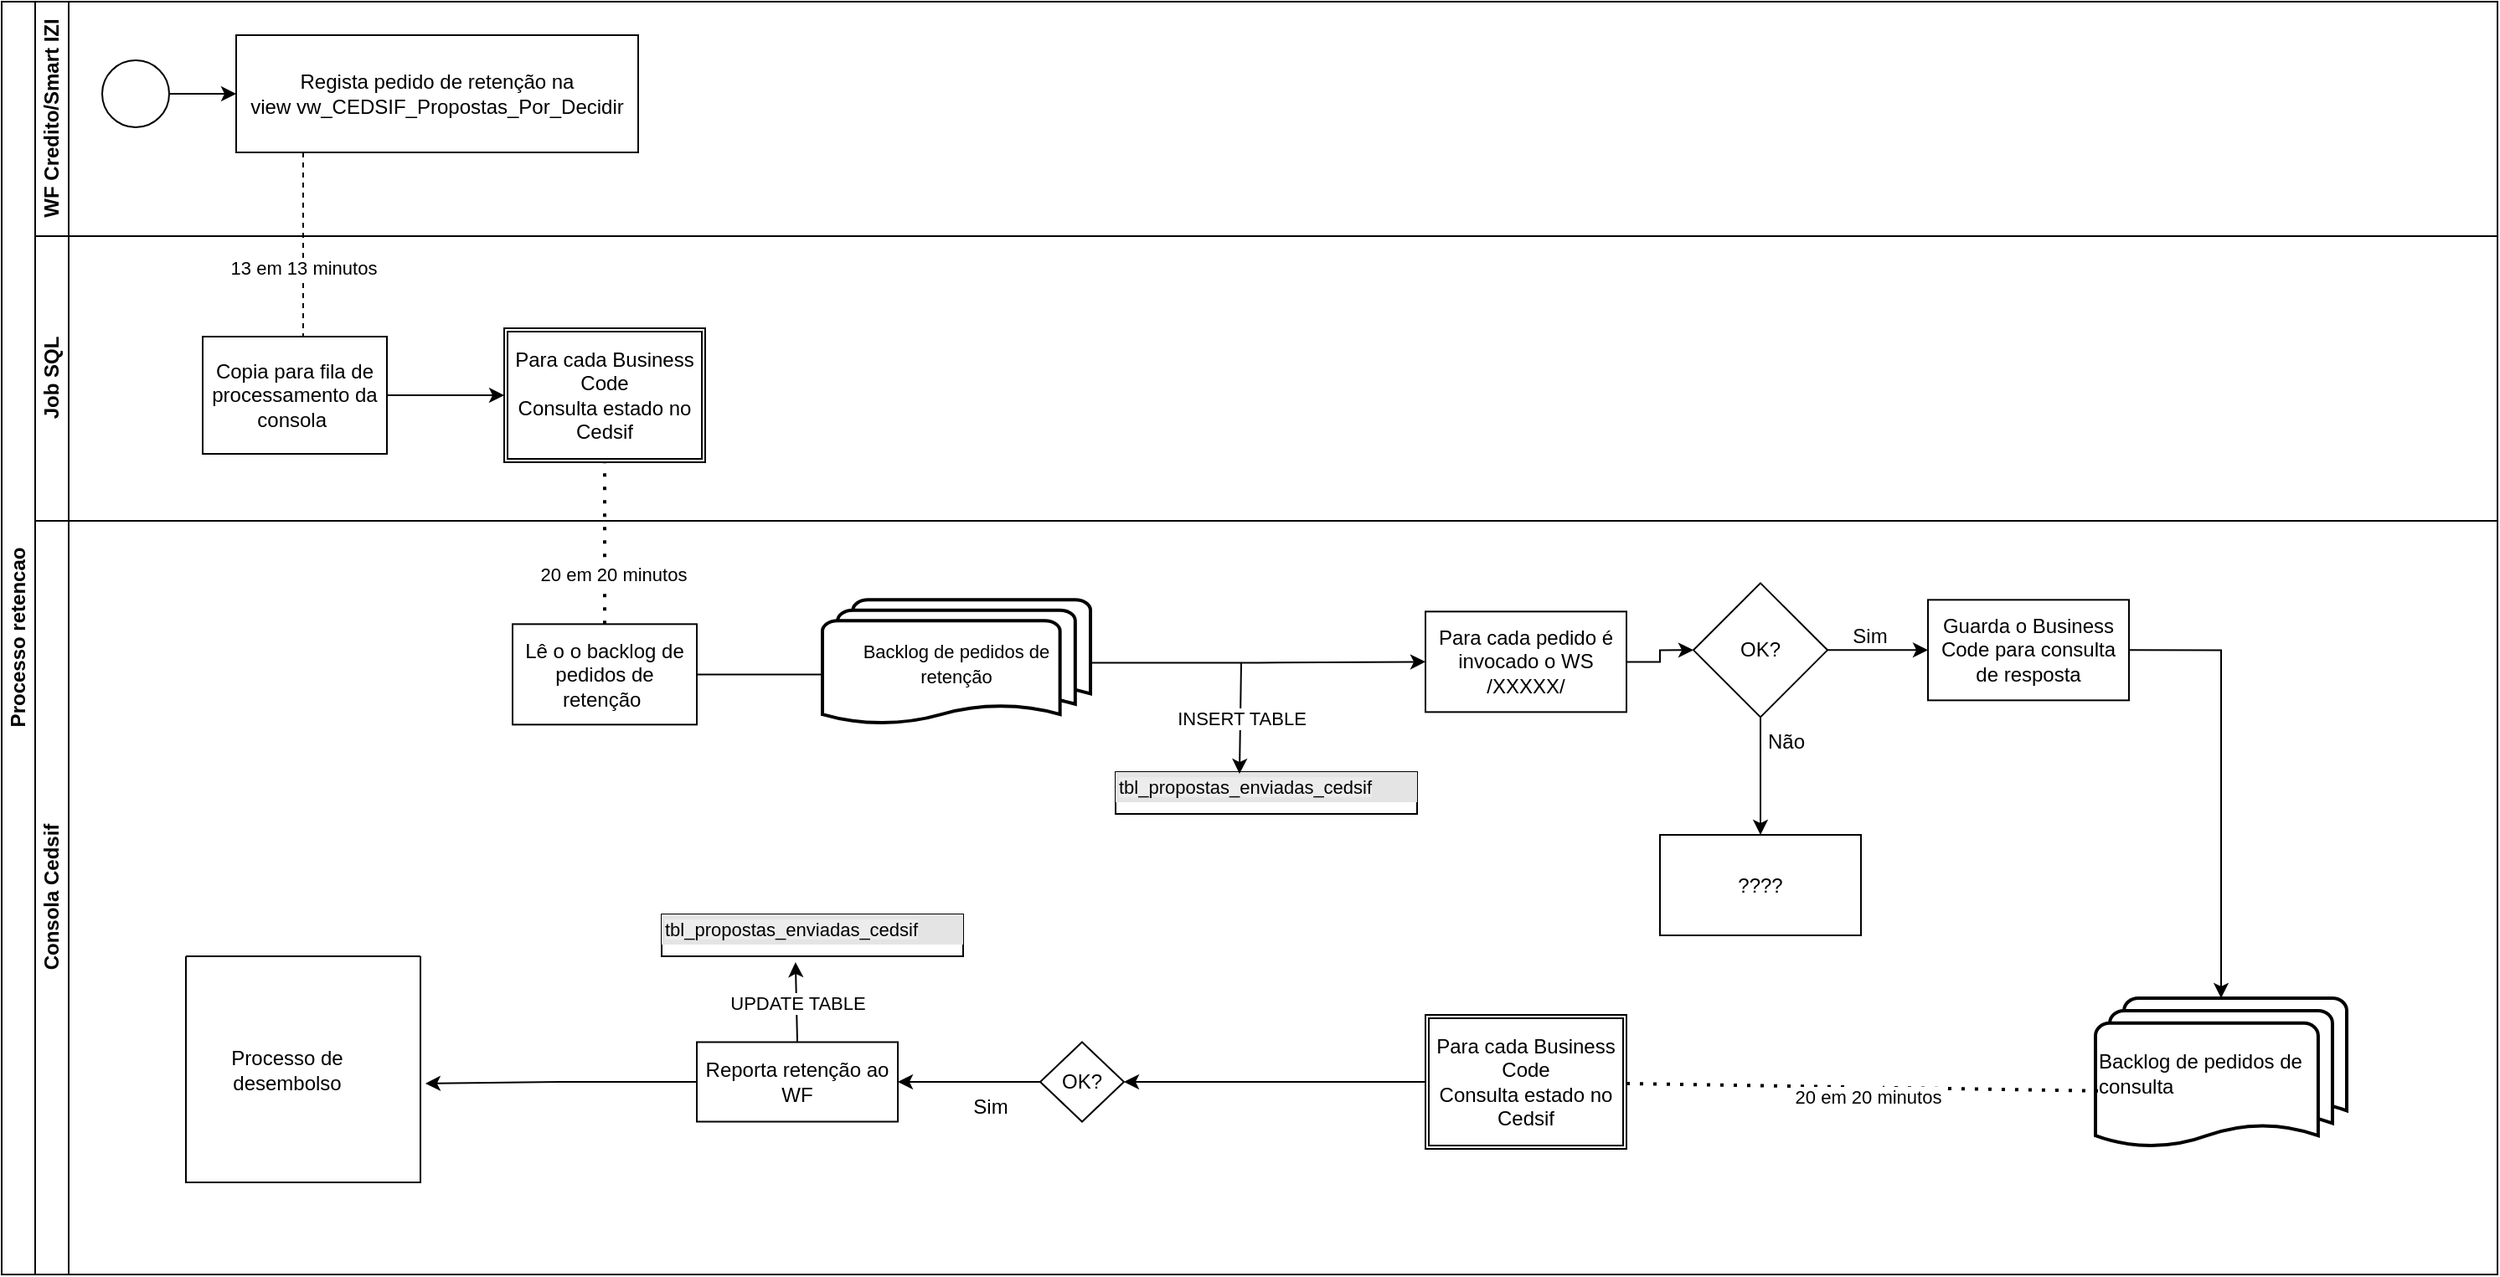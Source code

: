 <mxfile version="28.1.1">
  <diagram id="prtHgNgQTEPvFCAcTncT" name="Page-1">
    <mxGraphModel dx="1668" dy="1021" grid="1" gridSize="10" guides="1" tooltips="1" connect="1" arrows="1" fold="1" page="1" pageScale="1" pageWidth="827" pageHeight="1169" math="0" shadow="0">
      <root>
        <mxCell id="0" />
        <mxCell id="1" parent="0" />
        <mxCell id="dNxyNK7c78bLwvsdeMH5-19" value="Processo retencao" style="swimlane;html=1;childLayout=stackLayout;resizeParent=1;resizeParentMax=0;horizontal=0;startSize=20;horizontalStack=0;" parent="1" vertex="1">
          <mxGeometry x="20" y="125" width="1490" height="760" as="geometry" />
        </mxCell>
        <mxCell id="dNxyNK7c78bLwvsdeMH5-27" value="" style="edgeStyle=orthogonalEdgeStyle;rounded=0;orthogonalLoop=1;jettySize=auto;html=1;dashed=1;endArrow=none;endFill=0;" parent="dNxyNK7c78bLwvsdeMH5-19" source="dNxyNK7c78bLwvsdeMH5-24" target="dNxyNK7c78bLwvsdeMH5-26" edge="1">
          <mxGeometry relative="1" as="geometry">
            <Array as="points">
              <mxPoint x="180" y="185" />
              <mxPoint x="180" y="185" />
            </Array>
          </mxGeometry>
        </mxCell>
        <mxCell id="K_VchCGm_uXAoo02_naL-1" value="13 em 13 minutos" style="edgeLabel;html=1;align=center;verticalAlign=middle;resizable=0;points=[];" parent="dNxyNK7c78bLwvsdeMH5-27" vertex="1" connectable="0">
          <mxGeometry x="0.16" y="-2" relative="1" as="geometry">
            <mxPoint x="2" y="5" as="offset" />
          </mxGeometry>
        </mxCell>
        <mxCell id="dNxyNK7c78bLwvsdeMH5-20" value="WF Credito/Smart IZI" style="swimlane;html=1;startSize=20;horizontal=0;" parent="dNxyNK7c78bLwvsdeMH5-19" vertex="1">
          <mxGeometry x="20" width="1470" height="140" as="geometry" />
        </mxCell>
        <mxCell id="dNxyNK7c78bLwvsdeMH5-25" value="" style="edgeStyle=orthogonalEdgeStyle;rounded=0;orthogonalLoop=1;jettySize=auto;html=1;" parent="dNxyNK7c78bLwvsdeMH5-20" source="dNxyNK7c78bLwvsdeMH5-23" target="dNxyNK7c78bLwvsdeMH5-24" edge="1">
          <mxGeometry relative="1" as="geometry" />
        </mxCell>
        <mxCell id="dNxyNK7c78bLwvsdeMH5-23" value="" style="ellipse;whiteSpace=wrap;html=1;" parent="dNxyNK7c78bLwvsdeMH5-20" vertex="1">
          <mxGeometry x="40" y="35" width="40" height="40" as="geometry" />
        </mxCell>
        <mxCell id="dNxyNK7c78bLwvsdeMH5-24" value="Regista pedido de retenção na view&amp;nbsp;&lt;span data-teams=&quot;true&quot;&gt;vw_CEDSIF_Propostas_Por_Decidir&lt;/span&gt;" style="rounded=0;whiteSpace=wrap;html=1;fontFamily=Helvetica;fontSize=12;fontColor=#000000;align=center;" parent="dNxyNK7c78bLwvsdeMH5-20" vertex="1">
          <mxGeometry x="120" y="20" width="240" height="70" as="geometry" />
        </mxCell>
        <mxCell id="dNxyNK7c78bLwvsdeMH5-21" value="Job SQL" style="swimlane;html=1;startSize=20;horizontal=0;" parent="dNxyNK7c78bLwvsdeMH5-19" vertex="1">
          <mxGeometry x="20" y="140" width="1470" height="170" as="geometry" />
        </mxCell>
        <mxCell id="C1m27JKeYHq3ZGguCctL-3" style="edgeStyle=orthogonalEdgeStyle;rounded=0;orthogonalLoop=1;jettySize=auto;html=1;entryX=0;entryY=0.5;entryDx=0;entryDy=0;" edge="1" parent="dNxyNK7c78bLwvsdeMH5-21" source="dNxyNK7c78bLwvsdeMH5-26" target="C1m27JKeYHq3ZGguCctL-1">
          <mxGeometry relative="1" as="geometry" />
        </mxCell>
        <mxCell id="dNxyNK7c78bLwvsdeMH5-26" value="Copia para fila de processamento da consola&amp;nbsp;" style="rounded=0;whiteSpace=wrap;html=1;fontFamily=Helvetica;fontSize=12;fontColor=#000000;align=center;" parent="dNxyNK7c78bLwvsdeMH5-21" vertex="1">
          <mxGeometry x="100" y="60" width="110" height="70" as="geometry" />
        </mxCell>
        <mxCell id="C1m27JKeYHq3ZGguCctL-1" value="Para cada Business Code &lt;br&gt;Consulta estado no Cedsif" style="shape=ext;double=1;rounded=0;whiteSpace=wrap;html=1;" vertex="1" parent="dNxyNK7c78bLwvsdeMH5-21">
          <mxGeometry x="280" y="55" width="120" height="80" as="geometry" />
        </mxCell>
        <mxCell id="K_VchCGm_uXAoo02_naL-3" value="" style="endArrow=none;dashed=1;html=1;dashPattern=1 3;strokeWidth=2;rounded=0;entryX=0.5;entryY=1;entryDx=0;entryDy=0;exitX=0.5;exitY=0;exitDx=0;exitDy=0;" parent="dNxyNK7c78bLwvsdeMH5-19" source="dNxyNK7c78bLwvsdeMH5-34" target="C1m27JKeYHq3ZGguCctL-1" edge="1">
          <mxGeometry width="50" height="50" relative="1" as="geometry">
            <mxPoint x="360" y="405" as="sourcePoint" />
            <mxPoint x="410" y="355" as="targetPoint" />
          </mxGeometry>
        </mxCell>
        <mxCell id="K_VchCGm_uXAoo02_naL-4" value="20 em 20 minutos" style="edgeLabel;html=1;align=center;verticalAlign=middle;resizable=0;points=[];" parent="K_VchCGm_uXAoo02_naL-3" vertex="1" connectable="0">
          <mxGeometry x="-0.383" y="2" relative="1" as="geometry">
            <mxPoint x="7" as="offset" />
          </mxGeometry>
        </mxCell>
        <mxCell id="dNxyNK7c78bLwvsdeMH5-22" value="Consola Cedsif" style="swimlane;html=1;startSize=20;horizontal=0;" parent="dNxyNK7c78bLwvsdeMH5-19" vertex="1">
          <mxGeometry x="20" y="310" width="1470" height="450" as="geometry" />
        </mxCell>
        <mxCell id="dNxyNK7c78bLwvsdeMH5-34" value="Lê o o backlog de pedidos de retenção&amp;nbsp;" style="rounded=0;whiteSpace=wrap;html=1;fontFamily=Helvetica;fontSize=12;fontColor=#000000;align=center;" parent="dNxyNK7c78bLwvsdeMH5-22" vertex="1">
          <mxGeometry x="285" y="61.67" width="110" height="60" as="geometry" />
        </mxCell>
        <mxCell id="dNxyNK7c78bLwvsdeMH5-37" value="" style="edgeStyle=orthogonalEdgeStyle;rounded=0;orthogonalLoop=1;jettySize=auto;html=1;endArrow=classic;endFill=1;" parent="dNxyNK7c78bLwvsdeMH5-22" source="dNxyNK7c78bLwvsdeMH5-34" edge="1">
          <mxGeometry relative="1" as="geometry">
            <mxPoint x="550" y="91.67" as="targetPoint" />
          </mxGeometry>
        </mxCell>
        <mxCell id="K_VchCGm_uXAoo02_naL-9" style="edgeStyle=orthogonalEdgeStyle;rounded=0;orthogonalLoop=1;jettySize=auto;html=1;entryX=0;entryY=0.5;entryDx=0;entryDy=0;" parent="dNxyNK7c78bLwvsdeMH5-22" source="K_VchCGm_uXAoo02_naL-7" target="K_VchCGm_uXAoo02_naL-8" edge="1">
          <mxGeometry relative="1" as="geometry" />
        </mxCell>
        <mxCell id="K_VchCGm_uXAoo02_naL-7" value="&lt;font style=&quot;font-size: 11px;&quot;&gt;Backlog de pedidos de &lt;br&gt;retenção&lt;/font&gt;" style="strokeWidth=2;html=1;shape=mxgraph.flowchart.multi-document;whiteSpace=wrap;" parent="dNxyNK7c78bLwvsdeMH5-22" vertex="1">
          <mxGeometry x="470" y="47.17" width="160" height="75" as="geometry" />
        </mxCell>
        <mxCell id="K_VchCGm_uXAoo02_naL-11" style="edgeStyle=orthogonalEdgeStyle;rounded=0;orthogonalLoop=1;jettySize=auto;html=1;entryX=0;entryY=0.5;entryDx=0;entryDy=0;" parent="dNxyNK7c78bLwvsdeMH5-22" source="K_VchCGm_uXAoo02_naL-8" target="K_VchCGm_uXAoo02_naL-10" edge="1">
          <mxGeometry relative="1" as="geometry" />
        </mxCell>
        <mxCell id="K_VchCGm_uXAoo02_naL-8" value="Para cada pedido é invocado o WS&lt;br&gt;/XXXXX/" style="rounded=0;whiteSpace=wrap;html=1;" parent="dNxyNK7c78bLwvsdeMH5-22" vertex="1">
          <mxGeometry x="830" y="54.17" width="120" height="60" as="geometry" />
        </mxCell>
        <mxCell id="K_VchCGm_uXAoo02_naL-13" value="" style="edgeStyle=orthogonalEdgeStyle;rounded=0;orthogonalLoop=1;jettySize=auto;html=1;" parent="dNxyNK7c78bLwvsdeMH5-22" source="K_VchCGm_uXAoo02_naL-10" target="K_VchCGm_uXAoo02_naL-12" edge="1">
          <mxGeometry relative="1" as="geometry" />
        </mxCell>
        <mxCell id="K_VchCGm_uXAoo02_naL-42" value="" style="edgeStyle=orthogonalEdgeStyle;rounded=0;orthogonalLoop=1;jettySize=auto;html=1;" parent="dNxyNK7c78bLwvsdeMH5-22" source="K_VchCGm_uXAoo02_naL-10" target="K_VchCGm_uXAoo02_naL-41" edge="1">
          <mxGeometry relative="1" as="geometry" />
        </mxCell>
        <mxCell id="K_VchCGm_uXAoo02_naL-10" value="OK?" style="rhombus;whiteSpace=wrap;html=1;" parent="dNxyNK7c78bLwvsdeMH5-22" vertex="1">
          <mxGeometry x="990" y="37.17" width="80" height="80" as="geometry" />
        </mxCell>
        <mxCell id="K_VchCGm_uXAoo02_naL-12" value="Guarda o Business Code para consulta de resposta" style="whiteSpace=wrap;html=1;" parent="dNxyNK7c78bLwvsdeMH5-22" vertex="1">
          <mxGeometry x="1130" y="47.17" width="120" height="60" as="geometry" />
        </mxCell>
        <mxCell id="K_VchCGm_uXAoo02_naL-41" value="????" style="whiteSpace=wrap;html=1;" parent="dNxyNK7c78bLwvsdeMH5-22" vertex="1">
          <mxGeometry x="970" y="187.5" width="120" height="60" as="geometry" />
        </mxCell>
        <mxCell id="K_VchCGm_uXAoo02_naL-43" value="Backlog de pedidos de &lt;br&gt;consulta&amp;nbsp;" style="strokeWidth=2;html=1;shape=mxgraph.flowchart.multi-document;whiteSpace=wrap;align=left;" parent="dNxyNK7c78bLwvsdeMH5-22" vertex="1">
          <mxGeometry x="1230" y="285" width="150" height="90" as="geometry" />
        </mxCell>
        <mxCell id="K_VchCGm_uXAoo02_naL-44" style="edgeStyle=orthogonalEdgeStyle;rounded=0;orthogonalLoop=1;jettySize=auto;html=1;entryX=0.5;entryY=0;entryDx=0;entryDy=0;entryPerimeter=0;exitX=1;exitY=0.5;exitDx=0;exitDy=0;" parent="dNxyNK7c78bLwvsdeMH5-22" source="K_VchCGm_uXAoo02_naL-12" target="K_VchCGm_uXAoo02_naL-43" edge="1">
          <mxGeometry relative="1" as="geometry" />
        </mxCell>
        <mxCell id="K_VchCGm_uXAoo02_naL-46" value="" style="endArrow=none;dashed=1;html=1;dashPattern=1 3;strokeWidth=2;rounded=0;entryX=0.01;entryY=0.615;entryDx=0;entryDy=0;entryPerimeter=0;" parent="dNxyNK7c78bLwvsdeMH5-22" source="K_VchCGm_uXAoo02_naL-50" target="K_VchCGm_uXAoo02_naL-43" edge="1">
          <mxGeometry width="50" height="50" relative="1" as="geometry">
            <mxPoint x="900" y="327.5" as="sourcePoint" />
            <mxPoint x="880" y="-42.5" as="targetPoint" />
          </mxGeometry>
        </mxCell>
        <mxCell id="K_VchCGm_uXAoo02_naL-48" value="Text" style="edgeLabel;html=1;align=center;verticalAlign=middle;resizable=0;points=[];" parent="K_VchCGm_uXAoo02_naL-46" vertex="1" connectable="0">
          <mxGeometry x="0.007" y="-5" relative="1" as="geometry">
            <mxPoint as="offset" />
          </mxGeometry>
        </mxCell>
        <mxCell id="K_VchCGm_uXAoo02_naL-49" value="20 em 20 minutos" style="edgeLabel;html=1;align=center;verticalAlign=middle;resizable=0;points=[];" parent="K_VchCGm_uXAoo02_naL-46" vertex="1" connectable="0">
          <mxGeometry x="0.021" y="-6" relative="1" as="geometry">
            <mxPoint as="offset" />
          </mxGeometry>
        </mxCell>
        <mxCell id="K_VchCGm_uXAoo02_naL-52" style="edgeStyle=orthogonalEdgeStyle;rounded=0;orthogonalLoop=1;jettySize=auto;html=1;entryX=1;entryY=0.5;entryDx=0;entryDy=0;" parent="dNxyNK7c78bLwvsdeMH5-22" source="K_VchCGm_uXAoo02_naL-50" target="K_VchCGm_uXAoo02_naL-51" edge="1">
          <mxGeometry relative="1" as="geometry" />
        </mxCell>
        <mxCell id="K_VchCGm_uXAoo02_naL-50" value="Para cada Business Code &lt;br&gt;Consulta estado no Cedsif" style="shape=ext;double=1;rounded=0;whiteSpace=wrap;html=1;" parent="dNxyNK7c78bLwvsdeMH5-22" vertex="1">
          <mxGeometry x="830" y="295" width="120" height="80" as="geometry" />
        </mxCell>
        <mxCell id="K_VchCGm_uXAoo02_naL-54" style="edgeStyle=orthogonalEdgeStyle;rounded=0;orthogonalLoop=1;jettySize=auto;html=1;entryX=1;entryY=0.5;entryDx=0;entryDy=0;" parent="dNxyNK7c78bLwvsdeMH5-22" source="K_VchCGm_uXAoo02_naL-51" target="K_VchCGm_uXAoo02_naL-53" edge="1">
          <mxGeometry relative="1" as="geometry" />
        </mxCell>
        <mxCell id="K_VchCGm_uXAoo02_naL-51" value="OK?" style="rhombus;whiteSpace=wrap;html=1;" parent="dNxyNK7c78bLwvsdeMH5-22" vertex="1">
          <mxGeometry x="600" y="311.25" width="50" height="47.5" as="geometry" />
        </mxCell>
        <mxCell id="K_VchCGm_uXAoo02_naL-53" value="Reporta retenção ao WF" style="rounded=0;whiteSpace=wrap;html=1;" parent="dNxyNK7c78bLwvsdeMH5-22" vertex="1">
          <mxGeometry x="395" y="311.25" width="120" height="47.5" as="geometry" />
        </mxCell>
        <mxCell id="K_VchCGm_uXAoo02_naL-56" value="Sim" style="text;html=1;align=center;verticalAlign=middle;resizable=0;points=[];autosize=1;strokeColor=none;fillColor=none;" parent="dNxyNK7c78bLwvsdeMH5-22" vertex="1">
          <mxGeometry x="550" y="335" width="40" height="30" as="geometry" />
        </mxCell>
        <mxCell id="K_VchCGm_uXAoo02_naL-57" value="Não" style="text;html=1;align=center;verticalAlign=middle;resizable=0;points=[];autosize=1;strokeColor=none;fillColor=none;" parent="dNxyNK7c78bLwvsdeMH5-22" vertex="1">
          <mxGeometry x="1020" y="117.17" width="50" height="30" as="geometry" />
        </mxCell>
        <mxCell id="K_VchCGm_uXAoo02_naL-58" value="Sim" style="text;html=1;align=center;verticalAlign=middle;resizable=0;points=[];autosize=1;strokeColor=none;fillColor=none;" parent="dNxyNK7c78bLwvsdeMH5-22" vertex="1">
          <mxGeometry x="1075" y="54.17" width="40" height="30" as="geometry" />
        </mxCell>
        <mxCell id="C1m27JKeYHq3ZGguCctL-8" value="&lt;div style=&quot;box-sizing: border-box; width: 100%; background: rgb(228, 228, 228); padding: 2px;&quot;&gt;&lt;span style=&quot;font-size: 11px; text-align: center; background-color: rgb(236, 236, 236);&quot;&gt;tbl_propostas_enviadas_cedsif&lt;/span&gt;&lt;/div&gt;" style="verticalAlign=top;align=left;overflow=fill;html=1;whiteSpace=wrap;" vertex="1" parent="dNxyNK7c78bLwvsdeMH5-22">
          <mxGeometry x="374" y="235" width="180" height="25" as="geometry" />
        </mxCell>
        <mxCell id="C1m27JKeYHq3ZGguCctL-9" value="" style="endArrow=classic;html=1;rounded=0;exitX=0.5;exitY=0;exitDx=0;exitDy=0;entryX=0.444;entryY=1.14;entryDx=0;entryDy=0;entryPerimeter=0;" edge="1" parent="dNxyNK7c78bLwvsdeMH5-22" source="K_VchCGm_uXAoo02_naL-53" target="C1m27JKeYHq3ZGguCctL-8">
          <mxGeometry relative="1" as="geometry">
            <mxPoint x="630" y="115" as="sourcePoint" />
            <mxPoint x="730" y="115" as="targetPoint" />
          </mxGeometry>
        </mxCell>
        <mxCell id="C1m27JKeYHq3ZGguCctL-10" value="UPDATE TABLE" style="edgeLabel;resizable=0;html=1;;align=center;verticalAlign=middle;" connectable="0" vertex="1" parent="C1m27JKeYHq3ZGguCctL-9">
          <mxGeometry relative="1" as="geometry" />
        </mxCell>
        <mxCell id="C1m27JKeYHq3ZGguCctL-11" value="&lt;div style=&quot;box-sizing: border-box; width: 100%; background: rgb(228, 228, 228); padding: 2px;&quot;&gt;&lt;span style=&quot;font-size: 11px; text-align: center; background-color: rgb(236, 236, 236);&quot;&gt;tbl_propostas_enviadas_cedsif&lt;/span&gt;&lt;/div&gt;" style="verticalAlign=top;align=left;overflow=fill;html=1;whiteSpace=wrap;" vertex="1" parent="dNxyNK7c78bLwvsdeMH5-22">
          <mxGeometry x="645" y="150" width="180" height="25" as="geometry" />
        </mxCell>
        <mxCell id="C1m27JKeYHq3ZGguCctL-19" value="" style="swimlane;startSize=0;" vertex="1" parent="dNxyNK7c78bLwvsdeMH5-22">
          <mxGeometry x="90" y="260" width="140" height="135" as="geometry" />
        </mxCell>
        <mxCell id="C1m27JKeYHq3ZGguCctL-20" style="edgeStyle=orthogonalEdgeStyle;rounded=0;orthogonalLoop=1;jettySize=auto;html=1;entryX=1.021;entryY=0.563;entryDx=0;entryDy=0;entryPerimeter=0;" edge="1" parent="dNxyNK7c78bLwvsdeMH5-22" source="K_VchCGm_uXAoo02_naL-53" target="C1m27JKeYHq3ZGguCctL-19">
          <mxGeometry relative="1" as="geometry" />
        </mxCell>
        <mxCell id="C1m27JKeYHq3ZGguCctL-14" value="" style="endArrow=classic;html=1;rounded=0;entryX=0.411;entryY=0.04;entryDx=0;entryDy=0;entryPerimeter=0;" edge="1" parent="1" target="C1m27JKeYHq3ZGguCctL-11">
          <mxGeometry relative="1" as="geometry">
            <mxPoint x="760" y="520" as="sourcePoint" />
            <mxPoint x="770" y="550" as="targetPoint" />
          </mxGeometry>
        </mxCell>
        <mxCell id="C1m27JKeYHq3ZGguCctL-15" value="INSERT TABLE" style="edgeLabel;resizable=0;html=1;;align=center;verticalAlign=middle;" connectable="0" vertex="1" parent="C1m27JKeYHq3ZGguCctL-14">
          <mxGeometry relative="1" as="geometry" />
        </mxCell>
        <mxCell id="C1m27JKeYHq3ZGguCctL-22" value="Processo de &lt;br&gt;desembolso" style="text;html=1;align=center;verticalAlign=middle;resizable=0;points=[];autosize=1;strokeColor=none;fillColor=none;" vertex="1" parent="1">
          <mxGeometry x="145" y="743" width="90" height="40" as="geometry" />
        </mxCell>
      </root>
    </mxGraphModel>
  </diagram>
</mxfile>

